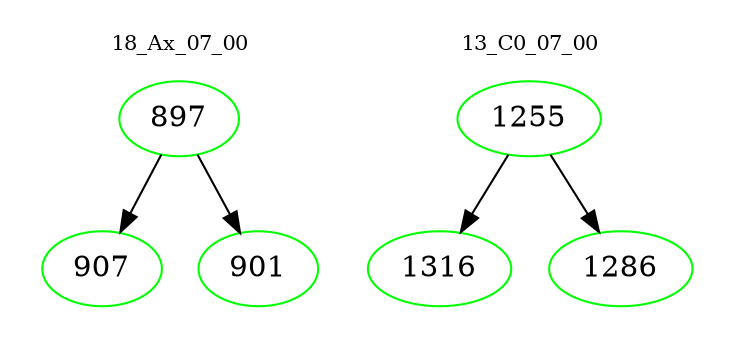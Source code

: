 digraph{
subgraph cluster_0 {
color = white
label = "18_Ax_07_00";
fontsize=10;
T0_897 [label="897", color="green"]
T0_897 -> T0_907 [color="black"]
T0_907 [label="907", color="green"]
T0_897 -> T0_901 [color="black"]
T0_901 [label="901", color="green"]
}
subgraph cluster_1 {
color = white
label = "13_C0_07_00";
fontsize=10;
T1_1255 [label="1255", color="green"]
T1_1255 -> T1_1316 [color="black"]
T1_1316 [label="1316", color="green"]
T1_1255 -> T1_1286 [color="black"]
T1_1286 [label="1286", color="green"]
}
}
